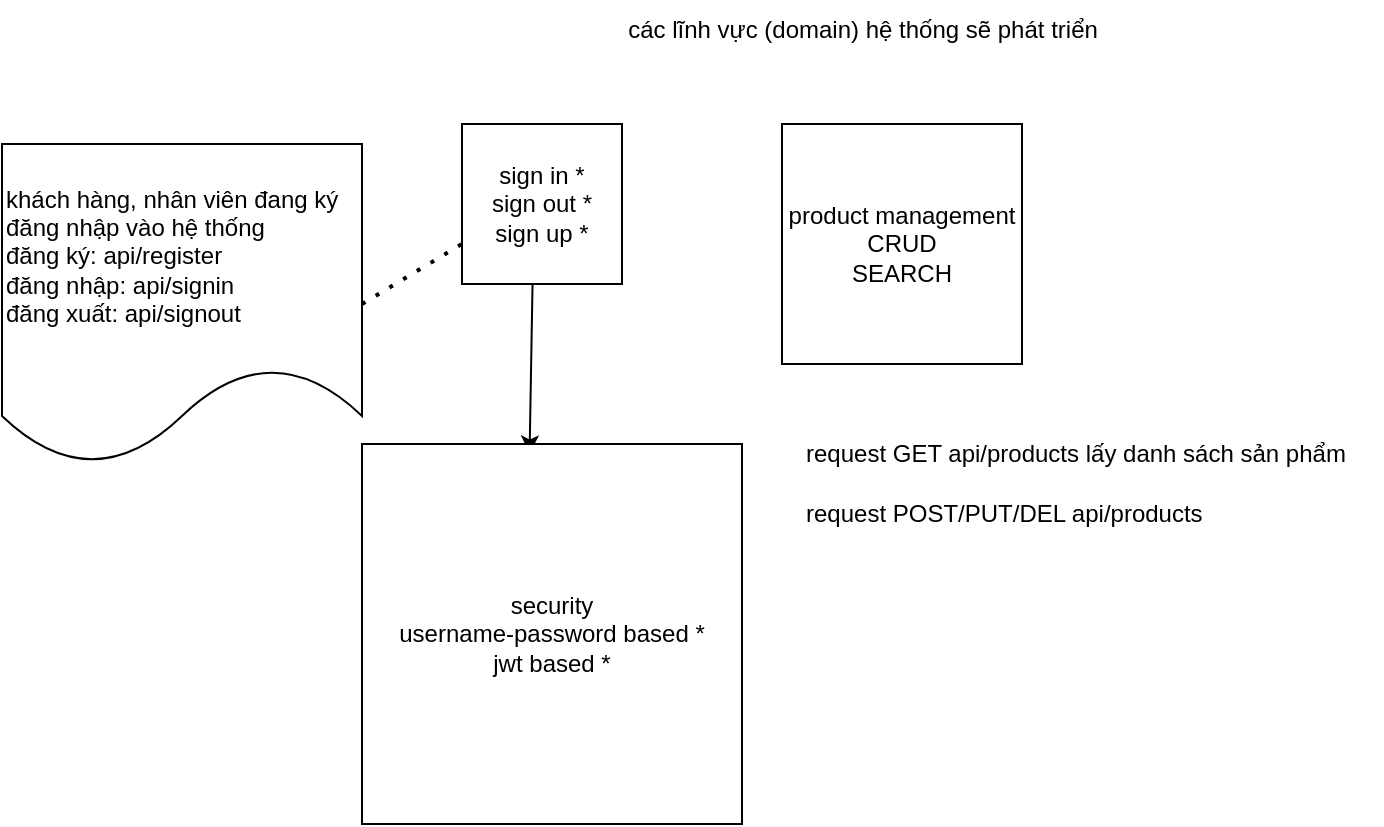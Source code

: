 <mxfile version="21.4.0" type="github">
  <diagram name="Page-1" id="AY5aCEsH_-TEs7CG9HPi">
    <mxGraphModel dx="896" dy="493" grid="1" gridSize="10" guides="1" tooltips="1" connect="1" arrows="1" fold="1" page="1" pageScale="1" pageWidth="850" pageHeight="1100" math="0" shadow="0">
      <root>
        <mxCell id="0" />
        <mxCell id="1" parent="0" />
        <mxCell id="gRu7T_2IsZ-dY_oKOvaS-2" value="các lĩnh vực (domain) hệ thống sẽ phát triển" style="text;html=1;align=center;verticalAlign=middle;resizable=0;points=[];autosize=1;strokeColor=none;fillColor=none;" parent="1" vertex="1">
          <mxGeometry x="300" y="18" width="260" height="30" as="geometry" />
        </mxCell>
        <mxCell id="gRu7T_2IsZ-dY_oKOvaS-3" value="&lt;div&gt;sign in *&lt;/div&gt;&lt;div&gt;sign out *&lt;/div&gt;&lt;div&gt;sign up *&lt;/div&gt;" style="whiteSpace=wrap;html=1;aspect=fixed;" parent="1" vertex="1">
          <mxGeometry x="230" y="80" width="80" height="80" as="geometry" />
        </mxCell>
        <mxCell id="gRu7T_2IsZ-dY_oKOvaS-4" value="product management&lt;br&gt;CRUD&lt;br&gt;SEARCH" style="whiteSpace=wrap;html=1;aspect=fixed;" parent="1" vertex="1">
          <mxGeometry x="390" y="80" width="120" height="120" as="geometry" />
        </mxCell>
        <mxCell id="j72MVarRwJrg6eLjHR5--1" value="" style="endArrow=classic;html=1;rounded=0;exitX=0.441;exitY=0.994;exitDx=0;exitDy=0;exitPerimeter=0;entryX=0.441;entryY=0.025;entryDx=0;entryDy=0;entryPerimeter=0;" edge="1" parent="1" source="gRu7T_2IsZ-dY_oKOvaS-3" target="j72MVarRwJrg6eLjHR5--2">
          <mxGeometry width="50" height="50" relative="1" as="geometry">
            <mxPoint x="420" y="230" as="sourcePoint" />
            <mxPoint x="265" y="240" as="targetPoint" />
          </mxGeometry>
        </mxCell>
        <mxCell id="j72MVarRwJrg6eLjHR5--2" value="security&lt;br&gt;username-password based *&lt;br&gt;jwt based *" style="whiteSpace=wrap;html=1;aspect=fixed;" vertex="1" parent="1">
          <mxGeometry x="180" y="240" width="190" height="190" as="geometry" />
        </mxCell>
        <mxCell id="j72MVarRwJrg6eLjHR5--3" value="khách hàng, nhân viên đang ký đăng nhập vào hệ thống&lt;br&gt;đăng ký: api/register&lt;br&gt;đăng nhập: api/signin&lt;br&gt;đăng xuất: api/signout" style="shape=document;whiteSpace=wrap;html=1;boundedLbl=1;align=left;" vertex="1" parent="1">
          <mxGeometry y="90" width="180" height="160" as="geometry" />
        </mxCell>
        <mxCell id="j72MVarRwJrg6eLjHR5--5" value="" style="endArrow=none;dashed=1;html=1;dashPattern=1 3;strokeWidth=2;rounded=0;exitX=1;exitY=0.5;exitDx=0;exitDy=0;entryX=0;entryY=0.75;entryDx=0;entryDy=0;" edge="1" parent="1" source="j72MVarRwJrg6eLjHR5--3" target="gRu7T_2IsZ-dY_oKOvaS-3">
          <mxGeometry width="50" height="50" relative="1" as="geometry">
            <mxPoint x="420" y="230" as="sourcePoint" />
            <mxPoint x="470" y="180" as="targetPoint" />
          </mxGeometry>
        </mxCell>
        <mxCell id="j72MVarRwJrg6eLjHR5--7" value="request POST/PUT/DEL api/products" style="text;html=1;align=left;verticalAlign=middle;resizable=0;points=[];autosize=1;strokeColor=none;fillColor=none;" vertex="1" parent="1">
          <mxGeometry x="400" y="260" width="220" height="30" as="geometry" />
        </mxCell>
        <mxCell id="j72MVarRwJrg6eLjHR5--9" value="request GET api/products lấy danh sách sản phẩm" style="text;html=1;align=left;verticalAlign=middle;resizable=0;points=[];autosize=1;strokeColor=none;fillColor=none;" vertex="1" parent="1">
          <mxGeometry x="400" y="230" width="290" height="30" as="geometry" />
        </mxCell>
      </root>
    </mxGraphModel>
  </diagram>
</mxfile>
